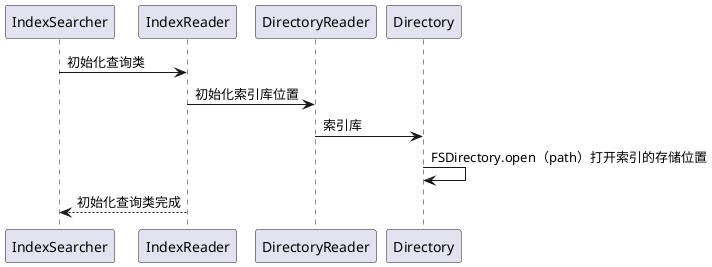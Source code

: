 @startuml

IndexSearcher -> IndexReader: 初始化查询类

IndexReader -> DirectoryReader: 初始化索引库位置
DirectoryReader -> Directory: 索引库
Directory -> Directory: FSDirectory.open（path）打开索引的存储位置
IndexSearcher <-- IndexReader: 初始化查询类完成



@enduml